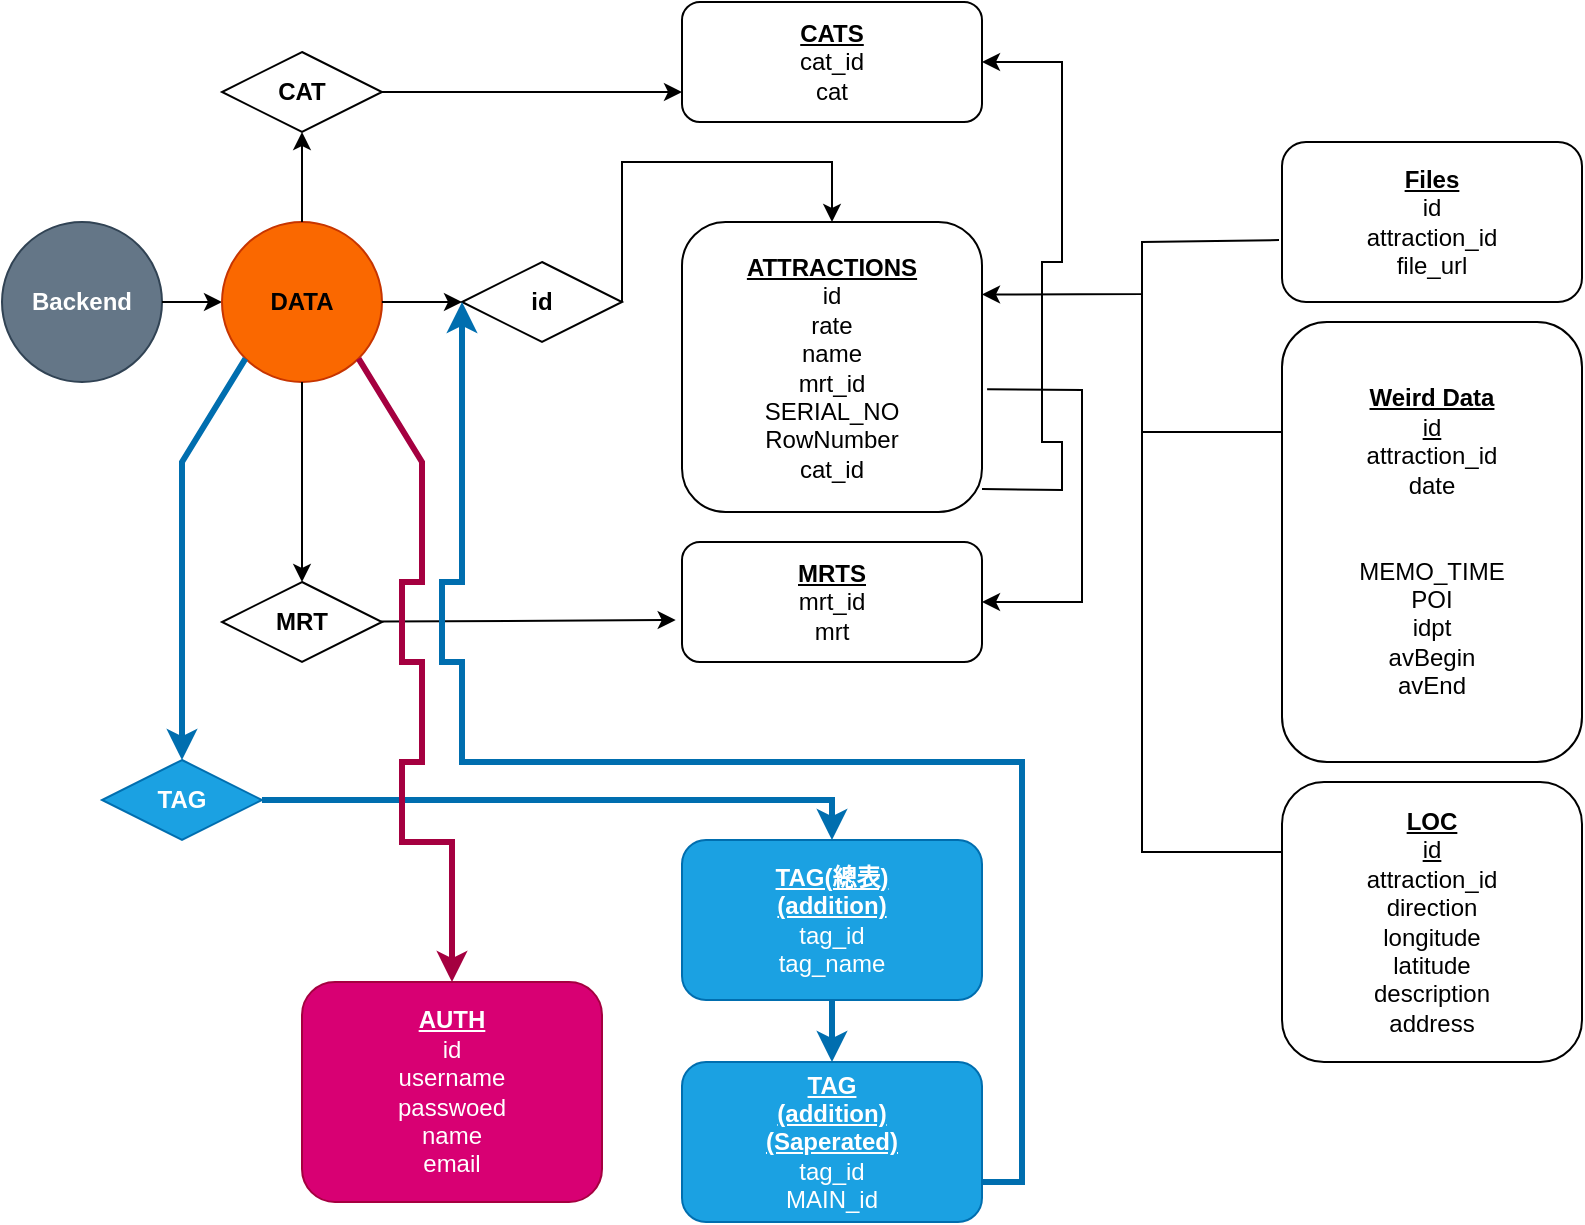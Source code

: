 <mxfile>
    <diagram name="第 1 页" id="Kkj5zMZ4AbOu7rI6aeGe">
        <mxGraphModel dx="647" dy="598" grid="1" gridSize="10" guides="1" tooltips="1" connect="1" arrows="1" fold="1" page="1" pageScale="1" pageWidth="1169" pageHeight="827" math="0" shadow="0">
            <root>
                <mxCell id="0"/>
                <mxCell id="1" parent="0"/>
                <mxCell id="pkaoM6uzrCaGdNO4yKLM-1" value="&lt;b&gt;Backend&lt;/b&gt;" style="ellipse;whiteSpace=wrap;html=1;aspect=fixed;fillColor=#647687;fontColor=#ffffff;strokeColor=#314354;" parent="1" vertex="1">
                    <mxGeometry x="80" y="150" width="80" height="80" as="geometry"/>
                </mxCell>
                <mxCell id="pkaoM6uzrCaGdNO4yKLM-2" value="" style="endArrow=classic;html=1;rounded=0;exitX=1;exitY=0.5;exitDx=0;exitDy=0;entryX=0;entryY=0.5;entryDx=0;entryDy=0;" parent="1" source="pkaoM6uzrCaGdNO4yKLM-1" target="pkaoM6uzrCaGdNO4yKLM-3" edge="1">
                    <mxGeometry width="50" height="50" relative="1" as="geometry">
                        <mxPoint x="390" y="490" as="sourcePoint"/>
                        <mxPoint x="520" y="190" as="targetPoint"/>
                    </mxGeometry>
                </mxCell>
                <mxCell id="pkaoM6uzrCaGdNO4yKLM-3" value="&lt;b&gt;DATA&lt;/b&gt;" style="ellipse;whiteSpace=wrap;html=1;aspect=fixed;fillColor=#fa6800;fontColor=#000000;strokeColor=#C73500;" parent="1" vertex="1">
                    <mxGeometry x="190" y="150" width="80" height="80" as="geometry"/>
                </mxCell>
                <mxCell id="pkaoM6uzrCaGdNO4yKLM-4" value="&lt;div&gt;&lt;b&gt;&lt;u&gt;ATTRACTIONS&lt;/u&gt;&lt;/b&gt;&lt;/div&gt;&lt;div&gt;id&lt;/div&gt;&lt;div&gt;rate&lt;/div&gt;&lt;div&gt;name&lt;/div&gt;&lt;div&gt;mrt_id&lt;/div&gt;&lt;div&gt;SERIAL_NO&lt;/div&gt;&lt;div&gt;RowNumber&lt;/div&gt;&lt;div&gt;cat_id&lt;/div&gt;" style="rounded=1;whiteSpace=wrap;html=1;" parent="1" vertex="1">
                    <mxGeometry x="420" y="150" width="150" height="145" as="geometry"/>
                </mxCell>
                <mxCell id="pkaoM6uzrCaGdNO4yKLM-6" value="&lt;b&gt;&lt;u&gt;Files&lt;/u&gt;&lt;/b&gt;&lt;br&gt;id&lt;br&gt;attraction_id&lt;br&gt;file_url" style="rounded=1;whiteSpace=wrap;html=1;" parent="1" vertex="1">
                    <mxGeometry x="720" y="110" width="150" height="80" as="geometry"/>
                </mxCell>
                <mxCell id="pkaoM6uzrCaGdNO4yKLM-11" value="" style="endArrow=classic;html=1;rounded=0;fontStyle=1;exitX=1;exitY=0.5;exitDx=0;exitDy=0;entryX=0.5;entryY=0;entryDx=0;entryDy=0;" parent="1" source="pkaoM6uzrCaGdNO4yKLM-12" target="pkaoM6uzrCaGdNO4yKLM-4" edge="1">
                    <mxGeometry width="50" height="50" relative="1" as="geometry">
                        <mxPoint x="560" y="350" as="sourcePoint"/>
                        <mxPoint x="640" y="350" as="targetPoint"/>
                        <Array as="points">
                            <mxPoint x="390" y="120"/>
                            <mxPoint x="495" y="120"/>
                        </Array>
                    </mxGeometry>
                </mxCell>
                <mxCell id="pkaoM6uzrCaGdNO4yKLM-14" value="" style="endArrow=classic;html=1;rounded=0;fontStyle=1;exitX=1;exitY=0.5;exitDx=0;exitDy=0;entryX=0;entryY=0.5;entryDx=0;entryDy=0;" parent="1" source="pkaoM6uzrCaGdNO4yKLM-3" target="pkaoM6uzrCaGdNO4yKLM-12" edge="1">
                    <mxGeometry width="50" height="50" relative="1" as="geometry">
                        <mxPoint x="270" y="190" as="sourcePoint"/>
                        <mxPoint x="310" y="230" as="targetPoint"/>
                    </mxGeometry>
                </mxCell>
                <mxCell id="pkaoM6uzrCaGdNO4yKLM-12" value="&lt;b&gt;id&lt;/b&gt;" style="rhombus;whiteSpace=wrap;html=1;" parent="1" vertex="1">
                    <mxGeometry x="310" y="170" width="80" height="40" as="geometry"/>
                </mxCell>
                <mxCell id="pkaoM6uzrCaGdNO4yKLM-17" value="&lt;b&gt;&lt;u&gt;MRTS&lt;/u&gt;&lt;/b&gt;&lt;br&gt;mrt_id&lt;br&gt;mrt" style="rounded=1;whiteSpace=wrap;html=1;" parent="1" vertex="1">
                    <mxGeometry x="420" y="310" width="150" height="60" as="geometry"/>
                </mxCell>
                <mxCell id="pkaoM6uzrCaGdNO4yKLM-22" value="&lt;div&gt;&lt;b&gt;&lt;u&gt;LOC&lt;/u&gt;&lt;/b&gt;&lt;/div&gt;&lt;div&gt;&lt;u&gt;id&lt;br&gt;&lt;/u&gt;attraction_id&lt;br&gt;&lt;/div&gt;&lt;div&gt;direction&lt;/div&gt;&lt;div&gt;longitude&lt;br&gt;&lt;/div&gt;&lt;div&gt;latitude&lt;/div&gt;&lt;div&gt;description&lt;/div&gt;&lt;div&gt;address&lt;/div&gt;" style="rounded=1;whiteSpace=wrap;html=1;" parent="1" vertex="1">
                    <mxGeometry x="720" y="430" width="150" height="140" as="geometry"/>
                </mxCell>
                <mxCell id="pkaoM6uzrCaGdNO4yKLM-25" value="&lt;div&gt;&lt;b&gt;&lt;u&gt;Weird Data&lt;/u&gt;&lt;/b&gt;&lt;/div&gt;&lt;div&gt;&lt;u style=&quot;&quot;&gt;id&lt;br&gt;&lt;/u&gt;attraction_id&lt;br&gt;&lt;/div&gt;&lt;div&gt;date&lt;/div&gt;&lt;div&gt;&lt;font color=&quot;#ffffff&quot;&gt;REF_WP&lt;/font&gt;&lt;/div&gt;&lt;div&gt;&lt;font color=&quot;#ffffff&quot;&gt;langinfo&lt;/font&gt;&lt;/div&gt;&lt;div&gt;&lt;span style=&quot;background-color: initial;&quot;&gt;MEMO_TIME&lt;/span&gt;&lt;/div&gt;&lt;div&gt;POI&lt;/div&gt;&lt;div&gt;idpt&lt;/div&gt;&lt;div&gt;avBegin&lt;br&gt;&lt;/div&gt;&lt;div&gt;avEnd&lt;/div&gt;" style="rounded=1;whiteSpace=wrap;html=1;align=center;labelPosition=center;verticalLabelPosition=middle;verticalAlign=middle;" parent="1" vertex="1">
                    <mxGeometry x="720" y="200" width="150" height="220" as="geometry"/>
                </mxCell>
                <mxCell id="pkaoM6uzrCaGdNO4yKLM-26" value="&lt;b&gt;&lt;u&gt;CATS&lt;/u&gt;&lt;/b&gt;&lt;br&gt;cat_id&lt;br&gt;cat" style="rounded=1;whiteSpace=wrap;html=1;" parent="1" vertex="1">
                    <mxGeometry x="420" y="40" width="150" height="60" as="geometry"/>
                </mxCell>
                <mxCell id="pkaoM6uzrCaGdNO4yKLM-29" value="&lt;b&gt;&lt;u&gt;TAG(總表)&lt;br&gt;(addition)&lt;/u&gt;&lt;/b&gt;&lt;br&gt;tag_id&lt;br&gt;tag_name" style="rounded=1;whiteSpace=wrap;html=1;fillColor=#1ba1e2;fontColor=#ffffff;strokeColor=#006EAF;" parent="1" vertex="1">
                    <mxGeometry x="420" y="459" width="150" height="80" as="geometry"/>
                </mxCell>
                <mxCell id="pkaoM6uzrCaGdNO4yKLM-31" value="" style="endArrow=none;html=1;rounded=0;entryX=-0.01;entryY=0.613;entryDx=0;entryDy=0;exitX=1;exitY=0.25;exitDx=0;exitDy=0;entryPerimeter=0;startArrow=classic;startFill=1;endFill=0;" parent="1" source="pkaoM6uzrCaGdNO4yKLM-4" target="pkaoM6uzrCaGdNO4yKLM-6" edge="1">
                    <mxGeometry width="50" height="50" relative="1" as="geometry">
                        <mxPoint x="574" y="179" as="sourcePoint"/>
                        <mxPoint x="650" y="350" as="targetPoint"/>
                        <Array as="points">
                            <mxPoint x="650" y="186"/>
                            <mxPoint x="650" y="160"/>
                        </Array>
                    </mxGeometry>
                </mxCell>
                <mxCell id="pkaoM6uzrCaGdNO4yKLM-36" value="" style="endArrow=classic;html=1;rounded=0;entryX=0.5;entryY=0;entryDx=0;entryDy=0;exitX=0.5;exitY=1;exitDx=0;exitDy=0;" parent="1" source="pkaoM6uzrCaGdNO4yKLM-3" target="pkaoM6uzrCaGdNO4yKLM-34" edge="1">
                    <mxGeometry width="50" height="50" relative="1" as="geometry">
                        <mxPoint x="230" y="230" as="sourcePoint"/>
                        <mxPoint x="450" y="345" as="targetPoint"/>
                        <Array as="points"/>
                    </mxGeometry>
                </mxCell>
                <mxCell id="pkaoM6uzrCaGdNO4yKLM-34" value="&lt;b&gt;MRT&lt;/b&gt;" style="rhombus;whiteSpace=wrap;html=1;" parent="1" vertex="1">
                    <mxGeometry x="190" y="330" width="80" height="40" as="geometry"/>
                </mxCell>
                <mxCell id="pkaoM6uzrCaGdNO4yKLM-37" value="" style="endArrow=classic;html=1;rounded=0;entryX=-0.021;entryY=0.65;entryDx=0;entryDy=0;entryPerimeter=0;" parent="1" source="pkaoM6uzrCaGdNO4yKLM-34" target="pkaoM6uzrCaGdNO4yKLM-17" edge="1">
                    <mxGeometry width="50" height="50" relative="1" as="geometry">
                        <mxPoint x="320" y="380" as="sourcePoint"/>
                        <mxPoint x="370" y="330" as="targetPoint"/>
                    </mxGeometry>
                </mxCell>
                <mxCell id="pkaoM6uzrCaGdNO4yKLM-38" value="" style="endArrow=classic;html=1;rounded=0;entryX=1;entryY=0.5;entryDx=0;entryDy=0;exitX=1.017;exitY=0.577;exitDx=0;exitDy=0;exitPerimeter=0;" parent="1" source="pkaoM6uzrCaGdNO4yKLM-4" target="pkaoM6uzrCaGdNO4yKLM-17" edge="1">
                    <mxGeometry width="50" height="50" relative="1" as="geometry">
                        <mxPoint x="600" y="400" as="sourcePoint"/>
                        <mxPoint x="650" y="350" as="targetPoint"/>
                        <Array as="points">
                            <mxPoint x="620" y="234"/>
                            <mxPoint x="620" y="340"/>
                        </Array>
                    </mxGeometry>
                </mxCell>
                <mxCell id="pkaoM6uzrCaGdNO4yKLM-41" value="" style="endArrow=none;html=1;rounded=0;entryX=0;entryY=0.25;entryDx=0;entryDy=0;endFill=0;" parent="1" target="pkaoM6uzrCaGdNO4yKLM-25" edge="1">
                    <mxGeometry width="50" height="50" relative="1" as="geometry">
                        <mxPoint x="650" y="160" as="sourcePoint"/>
                        <mxPoint x="690" y="250" as="targetPoint"/>
                        <Array as="points">
                            <mxPoint x="650" y="255"/>
                        </Array>
                    </mxGeometry>
                </mxCell>
                <mxCell id="pkaoM6uzrCaGdNO4yKLM-43" value="" style="endArrow=classic;html=1;rounded=0;entryX=0;entryY=0.75;entryDx=0;entryDy=0;exitX=1;exitY=0.5;exitDx=0;exitDy=0;" parent="1" source="pkaoM6uzrCaGdNO4yKLM-45" target="pkaoM6uzrCaGdNO4yKLM-26" edge="1">
                    <mxGeometry width="50" height="50" relative="1" as="geometry">
                        <mxPoint x="230" y="230" as="sourcePoint"/>
                        <mxPoint x="650" y="350" as="targetPoint"/>
                        <Array as="points"/>
                    </mxGeometry>
                </mxCell>
                <mxCell id="pkaoM6uzrCaGdNO4yKLM-44" value="" style="endArrow=classic;html=1;rounded=0;entryX=1;entryY=0.5;entryDx=0;entryDy=0;exitX=1;exitY=0.921;exitDx=0;exitDy=0;exitPerimeter=0;" parent="1" source="pkaoM6uzrCaGdNO4yKLM-4" target="pkaoM6uzrCaGdNO4yKLM-26" edge="1">
                    <mxGeometry width="50" height="50" relative="1" as="geometry">
                        <mxPoint x="570" y="250" as="sourcePoint"/>
                        <mxPoint x="650" y="280" as="targetPoint"/>
                        <Array as="points">
                            <mxPoint x="610" y="284"/>
                            <mxPoint x="610" y="260"/>
                            <mxPoint x="600" y="260"/>
                            <mxPoint x="600" y="170"/>
                            <mxPoint x="610" y="170"/>
                            <mxPoint x="610" y="70"/>
                        </Array>
                    </mxGeometry>
                </mxCell>
                <mxCell id="pkaoM6uzrCaGdNO4yKLM-46" value="" style="endArrow=classic;html=1;rounded=0;exitX=0.5;exitY=0;exitDx=0;exitDy=0;" parent="1" source="pkaoM6uzrCaGdNO4yKLM-3" target="pkaoM6uzrCaGdNO4yKLM-45" edge="1">
                    <mxGeometry width="50" height="50" relative="1" as="geometry">
                        <mxPoint x="230" y="150" as="sourcePoint"/>
                        <mxPoint x="450" y="70" as="targetPoint"/>
                        <Array as="points"/>
                    </mxGeometry>
                </mxCell>
                <mxCell id="pkaoM6uzrCaGdNO4yKLM-45" value="&lt;b&gt;CAT&lt;/b&gt;" style="rhombus;whiteSpace=wrap;html=1;" parent="1" vertex="1">
                    <mxGeometry x="190" y="65" width="80" height="40" as="geometry"/>
                </mxCell>
                <mxCell id="pkaoM6uzrCaGdNO4yKLM-49" value="" style="endArrow=classic;html=1;rounded=0;exitX=0;exitY=1;exitDx=0;exitDy=0;entryX=0.5;entryY=0;entryDx=0;entryDy=0;fillColor=#1ba1e2;strokeColor=#006EAF;strokeWidth=3;" parent="1" source="pkaoM6uzrCaGdNO4yKLM-3" target="pkaoM6uzrCaGdNO4yKLM-48" edge="1">
                    <mxGeometry width="50" height="50" relative="1" as="geometry">
                        <mxPoint x="202" y="218" as="sourcePoint"/>
                        <mxPoint x="450" y="610" as="targetPoint"/>
                        <Array as="points">
                            <mxPoint x="170" y="270"/>
                        </Array>
                    </mxGeometry>
                </mxCell>
                <mxCell id="pkaoM6uzrCaGdNO4yKLM-48" value="&lt;b&gt;TAG&lt;/b&gt;" style="rhombus;whiteSpace=wrap;html=1;fillColor=#1ba1e2;fontColor=#ffffff;strokeColor=#006EAF;" parent="1" vertex="1">
                    <mxGeometry x="130" y="419" width="80" height="40" as="geometry"/>
                </mxCell>
                <mxCell id="pkaoM6uzrCaGdNO4yKLM-50" value="" style="endArrow=classic;html=1;rounded=0;exitX=1;exitY=0.5;exitDx=0;exitDy=0;entryX=0.5;entryY=0;entryDx=0;entryDy=0;fillColor=#1ba1e2;strokeColor=#006EAF;strokeWidth=3;" parent="1" source="pkaoM6uzrCaGdNO4yKLM-48" target="pkaoM6uzrCaGdNO4yKLM-29" edge="1">
                    <mxGeometry width="50" height="50" relative="1" as="geometry">
                        <mxPoint x="310" y="429" as="sourcePoint"/>
                        <mxPoint x="450" y="439" as="targetPoint"/>
                        <Array as="points">
                            <mxPoint x="495" y="439"/>
                        </Array>
                    </mxGeometry>
                </mxCell>
                <mxCell id="pkaoM6uzrCaGdNO4yKLM-51" value="" style="endArrow=classic;html=1;rounded=0;entryX=0;entryY=0.5;entryDx=0;entryDy=0;fillColor=#1ba1e2;strokeColor=#006EAF;strokeWidth=3;exitX=1;exitY=0.75;exitDx=0;exitDy=0;" parent="1" source="vJz8S8eHZIbIrmxKy_8s-3" target="pkaoM6uzrCaGdNO4yKLM-12" edge="1">
                    <mxGeometry width="50" height="50" relative="1" as="geometry">
                        <mxPoint x="570" y="710" as="sourcePoint"/>
                        <mxPoint x="650" y="380" as="targetPoint"/>
                        <Array as="points">
                            <mxPoint x="590" y="630"/>
                            <mxPoint x="590" y="420"/>
                            <mxPoint x="310" y="420"/>
                            <mxPoint x="310" y="370"/>
                            <mxPoint x="300" y="370"/>
                            <mxPoint x="300" y="330"/>
                            <mxPoint x="310" y="330"/>
                        </Array>
                    </mxGeometry>
                </mxCell>
                <mxCell id="2" value="&lt;div&gt;&lt;b&gt;&lt;u&gt;AUTH&lt;br&gt;&lt;/u&gt;&lt;/b&gt;id&lt;/div&gt;&lt;div&gt;username&lt;/div&gt;&lt;div&gt;passwoed&lt;/div&gt;&lt;div&gt;name&lt;/div&gt;&lt;div&gt;email&lt;/div&gt;" style="rounded=1;whiteSpace=wrap;html=1;fillColor=#d80073;fontColor=#ffffff;strokeColor=#A50040;" parent="1" vertex="1">
                    <mxGeometry x="230" y="530" width="150" height="110" as="geometry"/>
                </mxCell>
                <mxCell id="3" value="" style="endArrow=none;html=1;rounded=0;fillColor=#d80073;strokeColor=#A50040;strokeWidth=3;exitX=0.5;exitY=0;exitDx=0;exitDy=0;entryX=1;entryY=1;entryDx=0;entryDy=0;endFill=0;startArrow=classic;startFill=1;" parent="1" source="2" target="pkaoM6uzrCaGdNO4yKLM-3" edge="1">
                    <mxGeometry width="50" height="50" relative="1" as="geometry">
                        <mxPoint x="580.0" y="530" as="sourcePoint"/>
                        <mxPoint x="265.84" y="80.16" as="targetPoint"/>
                        <Array as="points">
                            <mxPoint x="305" y="470"/>
                            <mxPoint x="305" y="460"/>
                            <mxPoint x="290" y="460"/>
                            <mxPoint x="280" y="460"/>
                            <mxPoint x="280" y="420"/>
                            <mxPoint x="290" y="420"/>
                            <mxPoint x="290" y="370"/>
                            <mxPoint x="280" y="370"/>
                            <mxPoint x="280" y="330"/>
                            <mxPoint x="290" y="330"/>
                            <mxPoint x="290" y="270"/>
                        </Array>
                    </mxGeometry>
                </mxCell>
                <mxCell id="vJz8S8eHZIbIrmxKy_8s-3" value="&lt;b&gt;&lt;u&gt;TAG&lt;br&gt;(addition)&lt;/u&gt;&lt;/b&gt;&lt;br&gt;&lt;b&gt;&lt;u&gt;(Saperated)&lt;br&gt;&lt;/u&gt;&lt;/b&gt;tag_id&lt;br&gt;MAIN_id" style="rounded=1;whiteSpace=wrap;html=1;fillColor=#1ba1e2;fontColor=#ffffff;strokeColor=#006EAF;" parent="1" vertex="1">
                    <mxGeometry x="420" y="570" width="150" height="80" as="geometry"/>
                </mxCell>
                <mxCell id="vJz8S8eHZIbIrmxKy_8s-4" value="" style="endArrow=classic;html=1;rounded=0;exitX=0.5;exitY=1;exitDx=0;exitDy=0;fillColor=#1ba1e2;strokeColor=#006EAF;strokeWidth=3;" parent="1" source="pkaoM6uzrCaGdNO4yKLM-29" target="vJz8S8eHZIbIrmxKy_8s-3" edge="1">
                    <mxGeometry width="50" height="50" relative="1" as="geometry">
                        <mxPoint x="220" y="449" as="sourcePoint"/>
                        <mxPoint x="505" y="469" as="targetPoint"/>
                        <Array as="points"/>
                    </mxGeometry>
                </mxCell>
                <mxCell id="vJz8S8eHZIbIrmxKy_8s-5" value="" style="endArrow=none;html=1;rounded=0;entryX=0;entryY=0.25;entryDx=0;entryDy=0;endFill=0;" parent="1" target="pkaoM6uzrCaGdNO4yKLM-22" edge="1">
                    <mxGeometry width="50" height="50" relative="1" as="geometry">
                        <mxPoint x="650" y="250" as="sourcePoint"/>
                        <mxPoint x="730" y="265" as="targetPoint"/>
                        <Array as="points">
                            <mxPoint x="650" y="465"/>
                        </Array>
                    </mxGeometry>
                </mxCell>
            </root>
        </mxGraphModel>
    </diagram>
</mxfile>